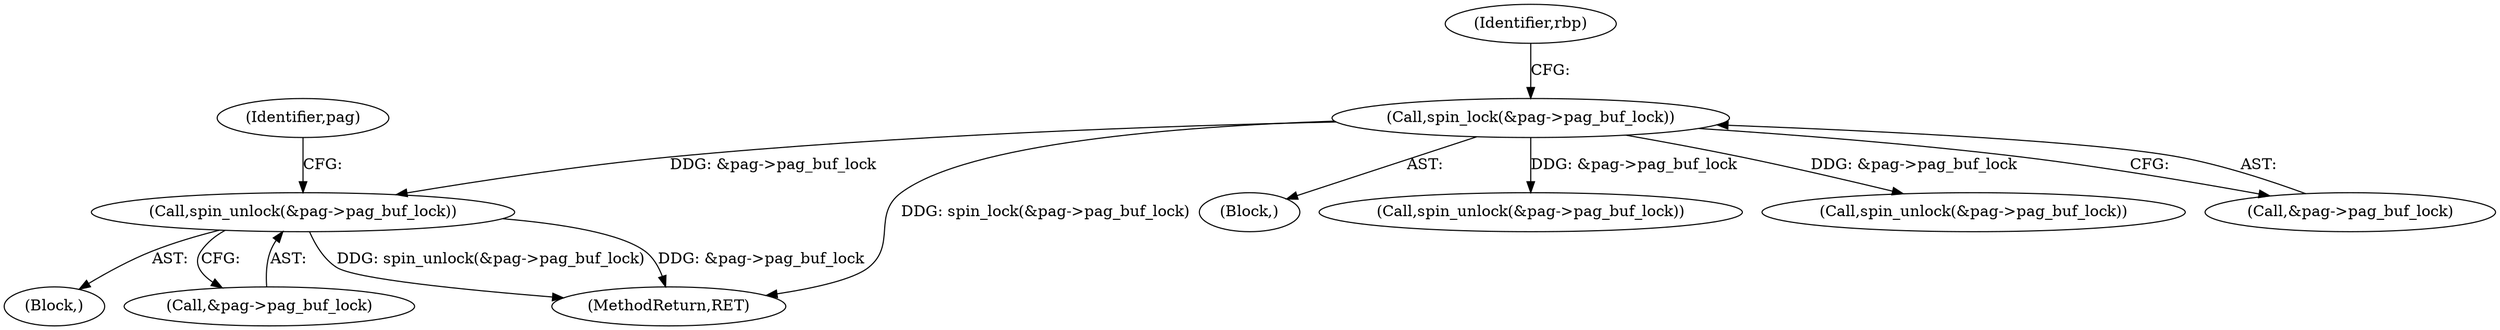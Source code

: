 digraph "0_linux_eb178619f930fa2ba2348de332a1ff1c66a31424@pointer" {
"1000329" [label="(Call,spin_unlock(&pag->pag_buf_lock))"];
"1000213" [label="(Call,spin_lock(&pag->pag_buf_lock))"];
"1000329" [label="(Call,spin_unlock(&pag->pag_buf_lock))"];
"1000115" [label="(Block,)"];
"1000219" [label="(Identifier,rbp)"];
"1000326" [label="(Block,)"];
"1000339" [label="(Call,spin_unlock(&pag->pag_buf_lock))"];
"1000335" [label="(Identifier,pag)"];
"1000320" [label="(Call,spin_unlock(&pag->pag_buf_lock))"];
"1000330" [label="(Call,&pag->pag_buf_lock)"];
"1000213" [label="(Call,spin_lock(&pag->pag_buf_lock))"];
"1000407" [label="(MethodReturn,RET)"];
"1000214" [label="(Call,&pag->pag_buf_lock)"];
"1000329" -> "1000326"  [label="AST: "];
"1000329" -> "1000330"  [label="CFG: "];
"1000330" -> "1000329"  [label="AST: "];
"1000335" -> "1000329"  [label="CFG: "];
"1000329" -> "1000407"  [label="DDG: spin_unlock(&pag->pag_buf_lock)"];
"1000329" -> "1000407"  [label="DDG: &pag->pag_buf_lock"];
"1000213" -> "1000329"  [label="DDG: &pag->pag_buf_lock"];
"1000213" -> "1000115"  [label="AST: "];
"1000213" -> "1000214"  [label="CFG: "];
"1000214" -> "1000213"  [label="AST: "];
"1000219" -> "1000213"  [label="CFG: "];
"1000213" -> "1000407"  [label="DDG: spin_lock(&pag->pag_buf_lock)"];
"1000213" -> "1000320"  [label="DDG: &pag->pag_buf_lock"];
"1000213" -> "1000339"  [label="DDG: &pag->pag_buf_lock"];
}

